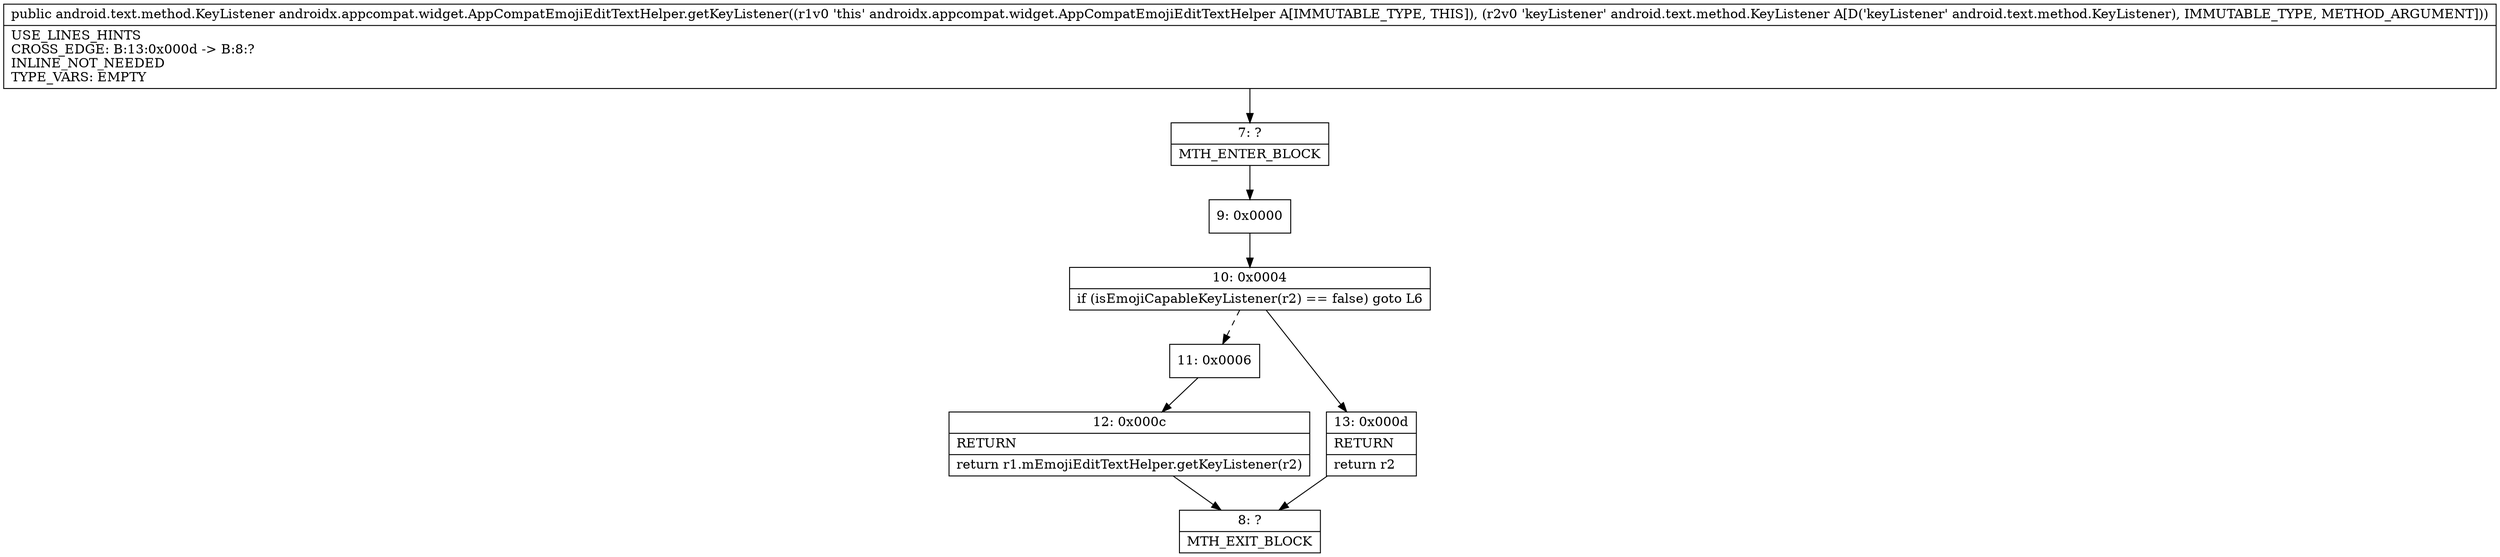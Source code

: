 digraph "CFG forandroidx.appcompat.widget.AppCompatEmojiEditTextHelper.getKeyListener(Landroid\/text\/method\/KeyListener;)Landroid\/text\/method\/KeyListener;" {
Node_7 [shape=record,label="{7\:\ ?|MTH_ENTER_BLOCK\l}"];
Node_9 [shape=record,label="{9\:\ 0x0000}"];
Node_10 [shape=record,label="{10\:\ 0x0004|if (isEmojiCapableKeyListener(r2) == false) goto L6\l}"];
Node_11 [shape=record,label="{11\:\ 0x0006}"];
Node_12 [shape=record,label="{12\:\ 0x000c|RETURN\l|return r1.mEmojiEditTextHelper.getKeyListener(r2)\l}"];
Node_8 [shape=record,label="{8\:\ ?|MTH_EXIT_BLOCK\l}"];
Node_13 [shape=record,label="{13\:\ 0x000d|RETURN\l|return r2\l}"];
MethodNode[shape=record,label="{public android.text.method.KeyListener androidx.appcompat.widget.AppCompatEmojiEditTextHelper.getKeyListener((r1v0 'this' androidx.appcompat.widget.AppCompatEmojiEditTextHelper A[IMMUTABLE_TYPE, THIS]), (r2v0 'keyListener' android.text.method.KeyListener A[D('keyListener' android.text.method.KeyListener), IMMUTABLE_TYPE, METHOD_ARGUMENT]))  | USE_LINES_HINTS\lCROSS_EDGE: B:13:0x000d \-\> B:8:?\lINLINE_NOT_NEEDED\lTYPE_VARS: EMPTY\l}"];
MethodNode -> Node_7;Node_7 -> Node_9;
Node_9 -> Node_10;
Node_10 -> Node_11[style=dashed];
Node_10 -> Node_13;
Node_11 -> Node_12;
Node_12 -> Node_8;
Node_13 -> Node_8;
}

